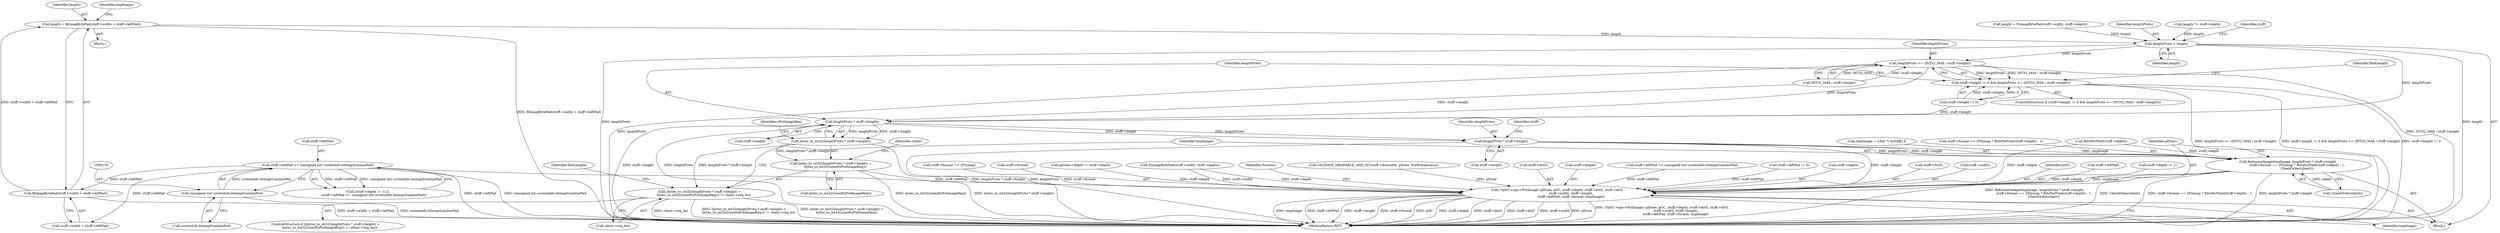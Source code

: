 digraph "0_xserver_dc777c346d5d452a53b13b917c45f6a1bad2f20b@integer" {
"1000145" [label="(Call,length = BitmapBytePad(stuff->width + stuff->leftPad))"];
"1000147" [label="(Call,BitmapBytePad(stuff->width + stuff->leftPad))"];
"1000134" [label="(Call,stuff->leftPad >= (unsigned int) screenInfo.bitmapScanlinePad)"];
"1000138" [label="(Call,(unsigned int) screenInfo.bitmapScanlinePad)"];
"1000250" [label="(Call,lengthProto = length)"];
"1000260" [label="(Call,lengthProto >= (INT32_MAX / stuff->height))"];
"1000254" [label="(Call,stuff->height != 0 && lengthProto >= (INT32_MAX / stuff->height))"];
"1000273" [label="(Call,lengthProto * stuff->height)"];
"1000272" [label="(Call,bytes_to_int32(lengthProto * stuff->height))"];
"1000270" [label="(Call,(bytes_to_int32(lengthProto * stuff->height) +\n         bytes_to_int32(sizeof(xPutImageReq))) != client->req_len)"];
"1000271" [label="(Call,bytes_to_int32(lengthProto * stuff->height) +\n         bytes_to_int32(sizeof(xPutImageReq)))"];
"1000288" [label="(Call,lengthProto * stuff->height)"];
"1000286" [label="(Call,ReformatImage(tmpImage, lengthProto * stuff->height,\n                  stuff->format == ZPixmap ? BitsPerPixel(stuff->depth) : 1,\n                  ClientOrder(client)))"];
"1000306" [label="(Call,(*pGC->ops->PutImage) (pDraw, pGC, stuff->depth, stuff->dstX, stuff->dstY,\n                           stuff->width, stuff->height,\n                           stuff->leftPad, stuff->format, tmpImage))"];
"1000312" [label="(Call,stuff->dstX)"];
"1000288" [label="(Call,lengthProto * stuff->height)"];
"1000261" [label="(Identifier,lengthProto)"];
"1000318" [label="(Call,stuff->width)"];
"1000252" [label="(Identifier,length)"];
"1000250" [label="(Call,lengthProto = length)"];
"1000307" [label="(Identifier,pDraw)"];
"1000289" [label="(Identifier,lengthProto)"];
"1000308" [label="(Identifier,pGC)"];
"1000126" [label="(Block,)"];
"1000147" [label="(Call,BitmapBytePad(stuff->width + stuff->leftPad))"];
"1000146" [label="(Identifier,length)"];
"1000193" [label="(Call,length *= stuff->depth)"];
"1000273" [label="(Call,lengthProto * stuff->height)"];
"1000253" [label="(ControlStructure,if (stuff->height != 0 && lengthProto >= (INT32_MAX / stuff->height)))"];
"1000268" [label="(Identifier,BadLength)"];
"1000287" [label="(Identifier,tmpImage)"];
"1000324" [label="(Call,stuff->leftPad)"];
"1000129" [label="(Call,stuff->depth != 1)"];
"1000294" [label="(Call,stuff->format == ZPixmap)"];
"1000306" [label="(Call,(*pGC->ops->PutImage) (pDraw, pGC, stuff->depth, stuff->dstX, stuff->dstY,\n                           stuff->width, stuff->height,\n                           stuff->leftPad, stuff->format, tmpImage))"];
"1000330" [label="(Identifier,tmpImage)"];
"1000327" [label="(Call,stuff->format)"];
"1000165" [label="(Call,pDraw->depth != stuff->depth)"];
"1000224" [label="(Call,PixmapBytePad(stuff->width, stuff->depth))"];
"1000254" [label="(Call,stuff->height != 0 && lengthProto >= (INT32_MAX / stuff->height))"];
"1000332" [label="(Identifier,Success)"];
"1000269" [label="(ControlStructure,if ((bytes_to_int32(lengthProto * stuff->height) +\n         bytes_to_int32(sizeof(xPutImageReq))) != client->req_len))"];
"1000243" [label="(Identifier,tmpImage)"];
"1000304" [label="(Call,ClientOrder(client))"];
"1000282" [label="(Identifier,client)"];
"1000296" [label="(Identifier,stuff)"];
"1000275" [label="(Call,stuff->height)"];
"1000270" [label="(Call,(bytes_to_int32(lengthProto * stuff->height) +\n         bytes_to_int32(sizeof(xPutImageReq))) != client->req_len)"];
"1000242" [label="(Call,tmpImage = (char *) &stuff[1])"];
"1000257" [label="(Identifier,stuff)"];
"1000272" [label="(Call,bytes_to_int32(lengthProto * stuff->height))"];
"1000262" [label="(Call,INT32_MAX / stuff->height)"];
"1000255" [label="(Call,stuff->height != 0)"];
"1000114" [label="(Call,VALIDATE_DRAWABLE_AND_GC(stuff->drawable, pDraw, DixWriteAccess))"];
"1000260" [label="(Call,lengthProto >= (INT32_MAX / stuff->height))"];
"1000286" [label="(Call,ReformatImage(tmpImage, lengthProto * stuff->height,\n                  stuff->format == ZPixmap ? BitsPerPixel(stuff->depth) : 1,\n                  ClientOrder(client)))"];
"1000104" [label="(Block,)"];
"1000293" [label="(Call,stuff->format == ZPixmap ? BitsPerPixel(stuff->depth) : 1)"];
"1000148" [label="(Call,stuff->width + stuff->leftPad)"];
"1000278" [label="(Call,bytes_to_int32(sizeof(xPutImageReq)))"];
"1000128" [label="(Call,(stuff->depth != 1) ||\n            (stuff->leftPad >= (unsigned int) screenInfo.bitmapScanlinePad))"];
"1000222" [label="(Call,length = PixmapBytePad(stuff->width, stuff->depth))"];
"1000138" [label="(Call,(unsigned int) screenInfo.bitmapScanlinePad)"];
"1000299" [label="(Call,BitsPerPixel(stuff->depth))"];
"1000333" [label="(MethodReturn,RET)"];
"1000271" [label="(Call,bytes_to_int32(lengthProto * stuff->height) +\n         bytes_to_int32(sizeof(xPutImageReq)))"];
"1000134" [label="(Call,stuff->leftPad >= (unsigned int) screenInfo.bitmapScanlinePad)"];
"1000315" [label="(Call,stuff->dstY)"];
"1000145" [label="(Call,length = BitmapBytePad(stuff->width + stuff->leftPad))"];
"1000140" [label="(Call,screenInfo.bitmapScanlinePad)"];
"1000321" [label="(Call,stuff->height)"];
"1000172" [label="(Call,stuff->leftPad >= (unsigned int) screenInfo.bitmapScanlinePad)"];
"1000215" [label="(Call,stuff->leftPad != 0)"];
"1000135" [label="(Call,stuff->leftPad)"];
"1000280" [label="(Identifier,xPutImageReq)"];
"1000251" [label="(Identifier,lengthProto)"];
"1000281" [label="(Call,client->req_len)"];
"1000285" [label="(Identifier,BadLength)"];
"1000290" [label="(Call,stuff->height)"];
"1000274" [label="(Identifier,lengthProto)"];
"1000309" [label="(Call,stuff->depth)"];
"1000145" -> "1000126"  [label="AST: "];
"1000145" -> "1000147"  [label="CFG: "];
"1000146" -> "1000145"  [label="AST: "];
"1000147" -> "1000145"  [label="AST: "];
"1000243" -> "1000145"  [label="CFG: "];
"1000145" -> "1000333"  [label="DDG: BitmapBytePad(stuff->width + stuff->leftPad)"];
"1000147" -> "1000145"  [label="DDG: stuff->width + stuff->leftPad"];
"1000145" -> "1000250"  [label="DDG: length"];
"1000147" -> "1000148"  [label="CFG: "];
"1000148" -> "1000147"  [label="AST: "];
"1000147" -> "1000333"  [label="DDG: stuff->width + stuff->leftPad"];
"1000134" -> "1000147"  [label="DDG: stuff->leftPad"];
"1000134" -> "1000128"  [label="AST: "];
"1000134" -> "1000138"  [label="CFG: "];
"1000135" -> "1000134"  [label="AST: "];
"1000138" -> "1000134"  [label="AST: "];
"1000128" -> "1000134"  [label="CFG: "];
"1000134" -> "1000333"  [label="DDG: stuff->leftPad"];
"1000134" -> "1000333"  [label="DDG: (unsigned int) screenInfo.bitmapScanlinePad"];
"1000134" -> "1000128"  [label="DDG: stuff->leftPad"];
"1000134" -> "1000128"  [label="DDG: (unsigned int) screenInfo.bitmapScanlinePad"];
"1000138" -> "1000134"  [label="DDG: screenInfo.bitmapScanlinePad"];
"1000134" -> "1000148"  [label="DDG: stuff->leftPad"];
"1000134" -> "1000306"  [label="DDG: stuff->leftPad"];
"1000138" -> "1000140"  [label="CFG: "];
"1000139" -> "1000138"  [label="AST: "];
"1000140" -> "1000138"  [label="AST: "];
"1000138" -> "1000333"  [label="DDG: screenInfo.bitmapScanlinePad"];
"1000250" -> "1000104"  [label="AST: "];
"1000250" -> "1000252"  [label="CFG: "];
"1000251" -> "1000250"  [label="AST: "];
"1000252" -> "1000250"  [label="AST: "];
"1000257" -> "1000250"  [label="CFG: "];
"1000250" -> "1000333"  [label="DDG: lengthProto"];
"1000250" -> "1000333"  [label="DDG: length"];
"1000193" -> "1000250"  [label="DDG: length"];
"1000222" -> "1000250"  [label="DDG: length"];
"1000250" -> "1000260"  [label="DDG: lengthProto"];
"1000250" -> "1000273"  [label="DDG: lengthProto"];
"1000260" -> "1000254"  [label="AST: "];
"1000260" -> "1000262"  [label="CFG: "];
"1000261" -> "1000260"  [label="AST: "];
"1000262" -> "1000260"  [label="AST: "];
"1000254" -> "1000260"  [label="CFG: "];
"1000260" -> "1000333"  [label="DDG: INT32_MAX / stuff->height"];
"1000260" -> "1000333"  [label="DDG: lengthProto"];
"1000260" -> "1000254"  [label="DDG: lengthProto"];
"1000260" -> "1000254"  [label="DDG: INT32_MAX / stuff->height"];
"1000262" -> "1000260"  [label="DDG: INT32_MAX"];
"1000262" -> "1000260"  [label="DDG: stuff->height"];
"1000260" -> "1000273"  [label="DDG: lengthProto"];
"1000254" -> "1000253"  [label="AST: "];
"1000254" -> "1000255"  [label="CFG: "];
"1000255" -> "1000254"  [label="AST: "];
"1000268" -> "1000254"  [label="CFG: "];
"1000274" -> "1000254"  [label="CFG: "];
"1000254" -> "1000333"  [label="DDG: stuff->height != 0"];
"1000254" -> "1000333"  [label="DDG: lengthProto >= (INT32_MAX / stuff->height)"];
"1000254" -> "1000333"  [label="DDG: stuff->height != 0 && lengthProto >= (INT32_MAX / stuff->height)"];
"1000255" -> "1000254"  [label="DDG: stuff->height"];
"1000255" -> "1000254"  [label="DDG: 0"];
"1000273" -> "1000272"  [label="AST: "];
"1000273" -> "1000275"  [label="CFG: "];
"1000274" -> "1000273"  [label="AST: "];
"1000275" -> "1000273"  [label="AST: "];
"1000272" -> "1000273"  [label="CFG: "];
"1000273" -> "1000333"  [label="DDG: stuff->height"];
"1000273" -> "1000333"  [label="DDG: lengthProto"];
"1000273" -> "1000272"  [label="DDG: lengthProto"];
"1000273" -> "1000272"  [label="DDG: stuff->height"];
"1000262" -> "1000273"  [label="DDG: stuff->height"];
"1000255" -> "1000273"  [label="DDG: stuff->height"];
"1000273" -> "1000288"  [label="DDG: lengthProto"];
"1000273" -> "1000288"  [label="DDG: stuff->height"];
"1000272" -> "1000271"  [label="AST: "];
"1000280" -> "1000272"  [label="CFG: "];
"1000272" -> "1000333"  [label="DDG: lengthProto * stuff->height"];
"1000272" -> "1000270"  [label="DDG: lengthProto * stuff->height"];
"1000272" -> "1000271"  [label="DDG: lengthProto * stuff->height"];
"1000270" -> "1000269"  [label="AST: "];
"1000270" -> "1000281"  [label="CFG: "];
"1000271" -> "1000270"  [label="AST: "];
"1000281" -> "1000270"  [label="AST: "];
"1000285" -> "1000270"  [label="CFG: "];
"1000287" -> "1000270"  [label="CFG: "];
"1000270" -> "1000333"  [label="DDG: client->req_len"];
"1000270" -> "1000333"  [label="DDG: (bytes_to_int32(lengthProto * stuff->height) +\n         bytes_to_int32(sizeof(xPutImageReq))) != client->req_len"];
"1000270" -> "1000333"  [label="DDG: bytes_to_int32(lengthProto * stuff->height) +\n         bytes_to_int32(sizeof(xPutImageReq))"];
"1000271" -> "1000278"  [label="CFG: "];
"1000278" -> "1000271"  [label="AST: "];
"1000282" -> "1000271"  [label="CFG: "];
"1000271" -> "1000333"  [label="DDG: bytes_to_int32(sizeof(xPutImageReq))"];
"1000271" -> "1000333"  [label="DDG: bytes_to_int32(lengthProto * stuff->height)"];
"1000288" -> "1000286"  [label="AST: "];
"1000288" -> "1000290"  [label="CFG: "];
"1000289" -> "1000288"  [label="AST: "];
"1000290" -> "1000288"  [label="AST: "];
"1000296" -> "1000288"  [label="CFG: "];
"1000288" -> "1000333"  [label="DDG: lengthProto"];
"1000288" -> "1000286"  [label="DDG: lengthProto"];
"1000288" -> "1000286"  [label="DDG: stuff->height"];
"1000288" -> "1000306"  [label="DDG: stuff->height"];
"1000286" -> "1000104"  [label="AST: "];
"1000286" -> "1000304"  [label="CFG: "];
"1000287" -> "1000286"  [label="AST: "];
"1000293" -> "1000286"  [label="AST: "];
"1000304" -> "1000286"  [label="AST: "];
"1000307" -> "1000286"  [label="CFG: "];
"1000286" -> "1000333"  [label="DDG: ReformatImage(tmpImage, lengthProto * stuff->height,\n                  stuff->format == ZPixmap ? BitsPerPixel(stuff->depth) : 1,\n                  ClientOrder(client))"];
"1000286" -> "1000333"  [label="DDG: ClientOrder(client)"];
"1000286" -> "1000333"  [label="DDG: stuff->format == ZPixmap ? BitsPerPixel(stuff->depth) : 1"];
"1000286" -> "1000333"  [label="DDG: lengthProto * stuff->height"];
"1000242" -> "1000286"  [label="DDG: tmpImage"];
"1000299" -> "1000286"  [label="DDG: stuff->depth"];
"1000304" -> "1000286"  [label="DDG: client"];
"1000286" -> "1000306"  [label="DDG: tmpImage"];
"1000306" -> "1000104"  [label="AST: "];
"1000306" -> "1000330"  [label="CFG: "];
"1000307" -> "1000306"  [label="AST: "];
"1000308" -> "1000306"  [label="AST: "];
"1000309" -> "1000306"  [label="AST: "];
"1000312" -> "1000306"  [label="AST: "];
"1000315" -> "1000306"  [label="AST: "];
"1000318" -> "1000306"  [label="AST: "];
"1000321" -> "1000306"  [label="AST: "];
"1000324" -> "1000306"  [label="AST: "];
"1000327" -> "1000306"  [label="AST: "];
"1000330" -> "1000306"  [label="AST: "];
"1000332" -> "1000306"  [label="CFG: "];
"1000306" -> "1000333"  [label="DDG: stuff->depth"];
"1000306" -> "1000333"  [label="DDG: stuff->dstX"];
"1000306" -> "1000333"  [label="DDG: stuff->dstY"];
"1000306" -> "1000333"  [label="DDG: stuff->width"];
"1000306" -> "1000333"  [label="DDG: pDraw"];
"1000306" -> "1000333"  [label="DDG: (*pGC->ops->PutImage) (pDraw, pGC, stuff->depth, stuff->dstX, stuff->dstY,\n                           stuff->width, stuff->height,\n                           stuff->leftPad, stuff->format, tmpImage)"];
"1000306" -> "1000333"  [label="DDG: tmpImage"];
"1000306" -> "1000333"  [label="DDG: stuff->leftPad"];
"1000306" -> "1000333"  [label="DDG: stuff->height"];
"1000306" -> "1000333"  [label="DDG: stuff->format"];
"1000306" -> "1000333"  [label="DDG: pGC"];
"1000114" -> "1000306"  [label="DDG: pDraw"];
"1000129" -> "1000306"  [label="DDG: stuff->depth"];
"1000224" -> "1000306"  [label="DDG: stuff->depth"];
"1000224" -> "1000306"  [label="DDG: stuff->width"];
"1000299" -> "1000306"  [label="DDG: stuff->depth"];
"1000165" -> "1000306"  [label="DDG: stuff->depth"];
"1000215" -> "1000306"  [label="DDG: stuff->leftPad"];
"1000172" -> "1000306"  [label="DDG: stuff->leftPad"];
"1000294" -> "1000306"  [label="DDG: stuff->format"];
}
